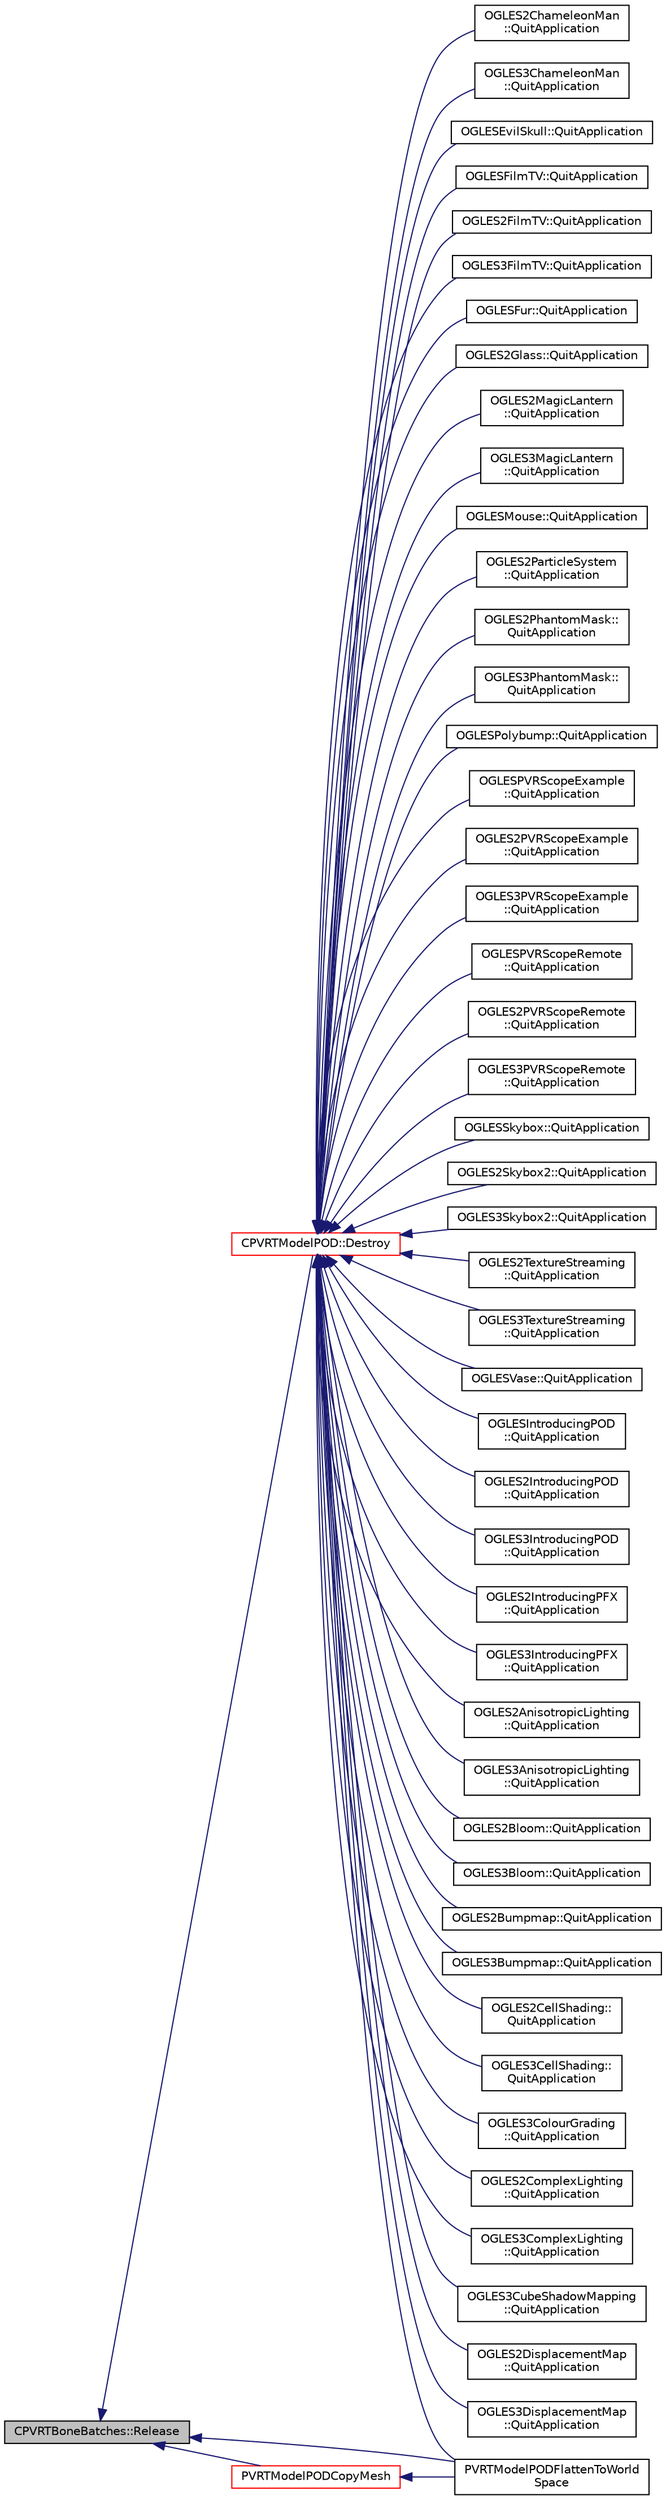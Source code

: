 digraph "CPVRTBoneBatches::Release"
{
  edge [fontname="Helvetica",fontsize="10",labelfontname="Helvetica",labelfontsize="10"];
  node [fontname="Helvetica",fontsize="10",shape=record];
  rankdir="LR";
  Node1 [label="CPVRTBoneBatches::Release",height=0.2,width=0.4,color="black", fillcolor="grey75", style="filled", fontcolor="black"];
  Node1 -> Node2 [dir="back",color="midnightblue",fontsize="10",style="solid",fontname="Helvetica"];
  Node2 [label="CPVRTModelPOD::Destroy",height=0.2,width=0.4,color="red", fillcolor="white", style="filled",URL="$class_c_p_v_r_t_model_p_o_d.html#a8a15860a44e4ad22d3c486e17e89226c",tooltip="Frees the memory allocated to store the scene in pScene. "];
  Node2 -> Node3 [dir="back",color="midnightblue",fontsize="10",style="solid",fontname="Helvetica"];
  Node3 [label="OGLES2ChameleonMan\l::QuitApplication",height=0.2,width=0.4,color="black", fillcolor="white", style="filled",URL="$class_o_g_l_e_s2_chameleon_man.html#a977ebc542d791f3dbd865834a1d0c59f"];
  Node2 -> Node4 [dir="back",color="midnightblue",fontsize="10",style="solid",fontname="Helvetica"];
  Node4 [label="OGLES3ChameleonMan\l::QuitApplication",height=0.2,width=0.4,color="black", fillcolor="white", style="filled",URL="$class_o_g_l_e_s3_chameleon_man.html#abfadb7b30e774ac5a49aefbd7b11cdcf"];
  Node2 -> Node5 [dir="back",color="midnightblue",fontsize="10",style="solid",fontname="Helvetica"];
  Node5 [label="OGLESEvilSkull::QuitApplication",height=0.2,width=0.4,color="black", fillcolor="white", style="filled",URL="$class_o_g_l_e_s_evil_skull.html#ac62a076de3d5710a7b2b3c290e6a22d1"];
  Node2 -> Node6 [dir="back",color="midnightblue",fontsize="10",style="solid",fontname="Helvetica"];
  Node6 [label="OGLESFilmTV::QuitApplication",height=0.2,width=0.4,color="black", fillcolor="white", style="filled",URL="$class_o_g_l_e_s_film_t_v.html#a66baee4b7ee87785d8f5350926c868b3"];
  Node2 -> Node7 [dir="back",color="midnightblue",fontsize="10",style="solid",fontname="Helvetica"];
  Node7 [label="OGLES2FilmTV::QuitApplication",height=0.2,width=0.4,color="black", fillcolor="white", style="filled",URL="$class_o_g_l_e_s2_film_t_v.html#ac4e67dc4c39a303be2ca9e353840c6bc"];
  Node2 -> Node8 [dir="back",color="midnightblue",fontsize="10",style="solid",fontname="Helvetica"];
  Node8 [label="OGLES3FilmTV::QuitApplication",height=0.2,width=0.4,color="black", fillcolor="white", style="filled",URL="$class_o_g_l_e_s3_film_t_v.html#af468481a46c426bdc2a5c369c137dd77"];
  Node2 -> Node9 [dir="back",color="midnightblue",fontsize="10",style="solid",fontname="Helvetica"];
  Node9 [label="OGLESFur::QuitApplication",height=0.2,width=0.4,color="black", fillcolor="white", style="filled",URL="$class_o_g_l_e_s_fur.html#a54b206488725868a6480bdbc6005f410"];
  Node2 -> Node10 [dir="back",color="midnightblue",fontsize="10",style="solid",fontname="Helvetica"];
  Node10 [label="OGLES2Glass::QuitApplication",height=0.2,width=0.4,color="black", fillcolor="white", style="filled",URL="$class_o_g_l_e_s2_glass.html#a231ba7562b07acb48bc3942fba0bdcf5"];
  Node2 -> Node11 [dir="back",color="midnightblue",fontsize="10",style="solid",fontname="Helvetica"];
  Node11 [label="OGLES2MagicLantern\l::QuitApplication",height=0.2,width=0.4,color="black", fillcolor="white", style="filled",URL="$class_o_g_l_e_s2_magic_lantern.html#aeb285d2635323cc8728dc2ca8556356b"];
  Node2 -> Node12 [dir="back",color="midnightblue",fontsize="10",style="solid",fontname="Helvetica"];
  Node12 [label="OGLES3MagicLantern\l::QuitApplication",height=0.2,width=0.4,color="black", fillcolor="white", style="filled",URL="$class_o_g_l_e_s3_magic_lantern.html#abcf4dd20b380e77bec2944a068660364"];
  Node2 -> Node13 [dir="back",color="midnightblue",fontsize="10",style="solid",fontname="Helvetica"];
  Node13 [label="OGLESMouse::QuitApplication",height=0.2,width=0.4,color="black", fillcolor="white", style="filled",URL="$class_o_g_l_e_s_mouse.html#acbd12070c78c1fa66f545fcb5311dbd4"];
  Node2 -> Node14 [dir="back",color="midnightblue",fontsize="10",style="solid",fontname="Helvetica"];
  Node14 [label="OGLES2ParticleSystem\l::QuitApplication",height=0.2,width=0.4,color="black", fillcolor="white", style="filled",URL="$class_o_g_l_e_s2_particle_system.html#afdda86d4fd891dfe24a6ac01422beefe"];
  Node2 -> Node15 [dir="back",color="midnightblue",fontsize="10",style="solid",fontname="Helvetica"];
  Node15 [label="OGLES2PhantomMask::\lQuitApplication",height=0.2,width=0.4,color="black", fillcolor="white", style="filled",URL="$class_o_g_l_e_s2_phantom_mask.html#a40bca6d8f3c2e8fc7d1b91999ba8f707"];
  Node2 -> Node16 [dir="back",color="midnightblue",fontsize="10",style="solid",fontname="Helvetica"];
  Node16 [label="OGLES3PhantomMask::\lQuitApplication",height=0.2,width=0.4,color="black", fillcolor="white", style="filled",URL="$class_o_g_l_e_s3_phantom_mask.html#a13bc395268b566c72039ed7989e4aea9"];
  Node2 -> Node17 [dir="back",color="midnightblue",fontsize="10",style="solid",fontname="Helvetica"];
  Node17 [label="OGLESPolybump::QuitApplication",height=0.2,width=0.4,color="black", fillcolor="white", style="filled",URL="$class_o_g_l_e_s_polybump.html#a62bacd78a96f6b7aa4eb2cd2aa33462e",tooltip="Quit the application. "];
  Node2 -> Node18 [dir="back",color="midnightblue",fontsize="10",style="solid",fontname="Helvetica"];
  Node18 [label="OGLESPVRScopeExample\l::QuitApplication",height=0.2,width=0.4,color="black", fillcolor="white", style="filled",URL="$class_o_g_l_e_s_p_v_r_scope_example.html#a0b40b3daf56b2a3015a9424a53d54d73"];
  Node2 -> Node19 [dir="back",color="midnightblue",fontsize="10",style="solid",fontname="Helvetica"];
  Node19 [label="OGLES2PVRScopeExample\l::QuitApplication",height=0.2,width=0.4,color="black", fillcolor="white", style="filled",URL="$class_o_g_l_e_s2_p_v_r_scope_example.html#a74a991b67e85c6009a6accd1844a4a4c"];
  Node2 -> Node20 [dir="back",color="midnightblue",fontsize="10",style="solid",fontname="Helvetica"];
  Node20 [label="OGLES3PVRScopeExample\l::QuitApplication",height=0.2,width=0.4,color="black", fillcolor="white", style="filled",URL="$class_o_g_l_e_s3_p_v_r_scope_example.html#a7b8e169e290b2390489dddd4955312f0"];
  Node2 -> Node21 [dir="back",color="midnightblue",fontsize="10",style="solid",fontname="Helvetica"];
  Node21 [label="OGLESPVRScopeRemote\l::QuitApplication",height=0.2,width=0.4,color="black", fillcolor="white", style="filled",URL="$class_o_g_l_e_s_p_v_r_scope_remote.html#a13f0c7f112787dcf970b6cb92dff5d55"];
  Node2 -> Node22 [dir="back",color="midnightblue",fontsize="10",style="solid",fontname="Helvetica"];
  Node22 [label="OGLES2PVRScopeRemote\l::QuitApplication",height=0.2,width=0.4,color="black", fillcolor="white", style="filled",URL="$class_o_g_l_e_s2_p_v_r_scope_remote.html#acc20778b733d71af5dfd3dd17da916a8"];
  Node2 -> Node23 [dir="back",color="midnightblue",fontsize="10",style="solid",fontname="Helvetica"];
  Node23 [label="OGLES3PVRScopeRemote\l::QuitApplication",height=0.2,width=0.4,color="black", fillcolor="white", style="filled",URL="$class_o_g_l_e_s3_p_v_r_scope_remote.html#a2b3ce284a025db54d2ce0261d325e1a4"];
  Node2 -> Node24 [dir="back",color="midnightblue",fontsize="10",style="solid",fontname="Helvetica"];
  Node24 [label="OGLESSkybox::QuitApplication",height=0.2,width=0.4,color="black", fillcolor="white", style="filled",URL="$class_o_g_l_e_s_skybox.html#a6b6af6fed34f4374e4adf10702cc21cd",tooltip="Quit the application. "];
  Node2 -> Node25 [dir="back",color="midnightblue",fontsize="10",style="solid",fontname="Helvetica"];
  Node25 [label="OGLES2Skybox2::QuitApplication",height=0.2,width=0.4,color="black", fillcolor="white", style="filled",URL="$class_o_g_l_e_s2_skybox2.html#aea8b89eba81f0d947289340b45fd5187"];
  Node2 -> Node26 [dir="back",color="midnightblue",fontsize="10",style="solid",fontname="Helvetica"];
  Node26 [label="OGLES3Skybox2::QuitApplication",height=0.2,width=0.4,color="black", fillcolor="white", style="filled",URL="$class_o_g_l_e_s3_skybox2.html#a3063bc3ff1826a9546bf5116df90437a"];
  Node2 -> Node27 [dir="back",color="midnightblue",fontsize="10",style="solid",fontname="Helvetica"];
  Node27 [label="OGLES2TextureStreaming\l::QuitApplication",height=0.2,width=0.4,color="black", fillcolor="white", style="filled",URL="$class_o_g_l_e_s2_texture_streaming.html#ab6d4afbff0424de71791bd3e60c34581"];
  Node2 -> Node28 [dir="back",color="midnightblue",fontsize="10",style="solid",fontname="Helvetica"];
  Node28 [label="OGLES3TextureStreaming\l::QuitApplication",height=0.2,width=0.4,color="black", fillcolor="white", style="filled",URL="$class_o_g_l_e_s3_texture_streaming.html#a978ba872db7be8af5c46629919946ae0"];
  Node2 -> Node29 [dir="back",color="midnightblue",fontsize="10",style="solid",fontname="Helvetica"];
  Node29 [label="OGLESVase::QuitApplication",height=0.2,width=0.4,color="black", fillcolor="white", style="filled",URL="$class_o_g_l_e_s_vase.html#a66eea1218d3e0c9b4d42fc130a32d461",tooltip="Quit the application. "];
  Node2 -> Node30 [dir="back",color="midnightblue",fontsize="10",style="solid",fontname="Helvetica"];
  Node30 [label="OGLESIntroducingPOD\l::QuitApplication",height=0.2,width=0.4,color="black", fillcolor="white", style="filled",URL="$class_o_g_l_e_s_introducing_p_o_d.html#a3d6c3b9133a02c4e1dc4dffbae96262b"];
  Node2 -> Node31 [dir="back",color="midnightblue",fontsize="10",style="solid",fontname="Helvetica"];
  Node31 [label="OGLES2IntroducingPOD\l::QuitApplication",height=0.2,width=0.4,color="black", fillcolor="white", style="filled",URL="$class_o_g_l_e_s2_introducing_p_o_d.html#a91bab486ef9ca77bc5ed830c4db5dd6c"];
  Node2 -> Node32 [dir="back",color="midnightblue",fontsize="10",style="solid",fontname="Helvetica"];
  Node32 [label="OGLES3IntroducingPOD\l::QuitApplication",height=0.2,width=0.4,color="black", fillcolor="white", style="filled",URL="$class_o_g_l_e_s3_introducing_p_o_d.html#aa8eabe74ef0ea7b0461ec537264a0ee8"];
  Node2 -> Node33 [dir="back",color="midnightblue",fontsize="10",style="solid",fontname="Helvetica"];
  Node33 [label="OGLES2IntroducingPFX\l::QuitApplication",height=0.2,width=0.4,color="black", fillcolor="white", style="filled",URL="$class_o_g_l_e_s2_introducing_p_f_x.html#a929a28c17daeec863620ab0f53e94f77"];
  Node2 -> Node34 [dir="back",color="midnightblue",fontsize="10",style="solid",fontname="Helvetica"];
  Node34 [label="OGLES3IntroducingPFX\l::QuitApplication",height=0.2,width=0.4,color="black", fillcolor="white", style="filled",URL="$class_o_g_l_e_s3_introducing_p_f_x.html#afba6db34e67d136e6fb14e578069a022"];
  Node2 -> Node35 [dir="back",color="midnightblue",fontsize="10",style="solid",fontname="Helvetica"];
  Node35 [label="OGLES2AnisotropicLighting\l::QuitApplication",height=0.2,width=0.4,color="black", fillcolor="white", style="filled",URL="$class_o_g_l_e_s2_anisotropic_lighting.html#aa22804478db9b456406dd77c05f7beaf"];
  Node2 -> Node36 [dir="back",color="midnightblue",fontsize="10",style="solid",fontname="Helvetica"];
  Node36 [label="OGLES3AnisotropicLighting\l::QuitApplication",height=0.2,width=0.4,color="black", fillcolor="white", style="filled",URL="$class_o_g_l_e_s3_anisotropic_lighting.html#af49919f98f23358732a1b580e420127f"];
  Node2 -> Node37 [dir="back",color="midnightblue",fontsize="10",style="solid",fontname="Helvetica"];
  Node37 [label="OGLES2Bloom::QuitApplication",height=0.2,width=0.4,color="black", fillcolor="white", style="filled",URL="$class_o_g_l_e_s2_bloom.html#a3c4306c52a9c34807174b570482de5c2"];
  Node2 -> Node38 [dir="back",color="midnightblue",fontsize="10",style="solid",fontname="Helvetica"];
  Node38 [label="OGLES3Bloom::QuitApplication",height=0.2,width=0.4,color="black", fillcolor="white", style="filled",URL="$class_o_g_l_e_s3_bloom.html#a2d38997f9264c8df61f37c84f5357e78"];
  Node2 -> Node39 [dir="back",color="midnightblue",fontsize="10",style="solid",fontname="Helvetica"];
  Node39 [label="OGLES2Bumpmap::QuitApplication",height=0.2,width=0.4,color="black", fillcolor="white", style="filled",URL="$class_o_g_l_e_s2_bumpmap.html#a7f0876d9df689141c9c27899c5d199cf"];
  Node2 -> Node40 [dir="back",color="midnightblue",fontsize="10",style="solid",fontname="Helvetica"];
  Node40 [label="OGLES3Bumpmap::QuitApplication",height=0.2,width=0.4,color="black", fillcolor="white", style="filled",URL="$class_o_g_l_e_s3_bumpmap.html#a66deccaa504a1090b3e389f55c9ae9eb"];
  Node2 -> Node41 [dir="back",color="midnightblue",fontsize="10",style="solid",fontname="Helvetica"];
  Node41 [label="OGLES2CellShading::\lQuitApplication",height=0.2,width=0.4,color="black", fillcolor="white", style="filled",URL="$class_o_g_l_e_s2_cell_shading.html#a11eb74773ce02078940affd3a91552c7"];
  Node2 -> Node42 [dir="back",color="midnightblue",fontsize="10",style="solid",fontname="Helvetica"];
  Node42 [label="OGLES3CellShading::\lQuitApplication",height=0.2,width=0.4,color="black", fillcolor="white", style="filled",URL="$class_o_g_l_e_s3_cell_shading.html#a2834e0dc702acfc66012728d635eee53"];
  Node2 -> Node43 [dir="back",color="midnightblue",fontsize="10",style="solid",fontname="Helvetica"];
  Node43 [label="OGLES3ColourGrading\l::QuitApplication",height=0.2,width=0.4,color="black", fillcolor="white", style="filled",URL="$class_o_g_l_e_s3_colour_grading.html#a925a41971dd1fbf41284a17dd0c195f6"];
  Node2 -> Node44 [dir="back",color="midnightblue",fontsize="10",style="solid",fontname="Helvetica"];
  Node44 [label="OGLES2ComplexLighting\l::QuitApplication",height=0.2,width=0.4,color="black", fillcolor="white", style="filled",URL="$class_o_g_l_e_s2_complex_lighting.html#a49edebe26e9b911dcde4d6bc5c103c53"];
  Node2 -> Node45 [dir="back",color="midnightblue",fontsize="10",style="solid",fontname="Helvetica"];
  Node45 [label="OGLES3ComplexLighting\l::QuitApplication",height=0.2,width=0.4,color="black", fillcolor="white", style="filled",URL="$class_o_g_l_e_s3_complex_lighting.html#a6155f22059606315a72d554b781c944c"];
  Node2 -> Node46 [dir="back",color="midnightblue",fontsize="10",style="solid",fontname="Helvetica"];
  Node46 [label="OGLES3CubeShadowMapping\l::QuitApplication",height=0.2,width=0.4,color="black", fillcolor="white", style="filled",URL="$class_o_g_l_e_s3_cube_shadow_mapping.html#aa85150e70e932b50b2b1f6f0ae9aa494"];
  Node2 -> Node47 [dir="back",color="midnightblue",fontsize="10",style="solid",fontname="Helvetica"];
  Node47 [label="OGLES2DisplacementMap\l::QuitApplication",height=0.2,width=0.4,color="black", fillcolor="white", style="filled",URL="$class_o_g_l_e_s2_displacement_map.html#a94ce2ba3736cbcb67f4413317d3e65f4"];
  Node2 -> Node48 [dir="back",color="midnightblue",fontsize="10",style="solid",fontname="Helvetica"];
  Node48 [label="OGLES3DisplacementMap\l::QuitApplication",height=0.2,width=0.4,color="black", fillcolor="white", style="filled",URL="$class_o_g_l_e_s3_displacement_map.html#af4a9799cc20966da8b623aeca709583d"];
  Node2 -> Node49 [dir="back",color="midnightblue",fontsize="10",style="solid",fontname="Helvetica"];
  Node49 [label="PVRTModelPODFlattenToWorld\lSpace",height=0.2,width=0.4,color="black", fillcolor="white", style="filled",URL="$_p_v_r_t_model_p_o_d_8h.html#a28d7bc51f67815c37f900645f1affc8c"];
  Node1 -> Node50 [dir="back",color="midnightblue",fontsize="10",style="solid",fontname="Helvetica"];
  Node50 [label="PVRTModelPODCopyMesh",height=0.2,width=0.4,color="red", fillcolor="white", style="filled",URL="$_p_v_r_t_model_p_o_d_8h.html#aaf84be3da8f92a37ea4d3a573a3b8a3c"];
  Node50 -> Node49 [dir="back",color="midnightblue",fontsize="10",style="solid",fontname="Helvetica"];
  Node1 -> Node49 [dir="back",color="midnightblue",fontsize="10",style="solid",fontname="Helvetica"];
}
